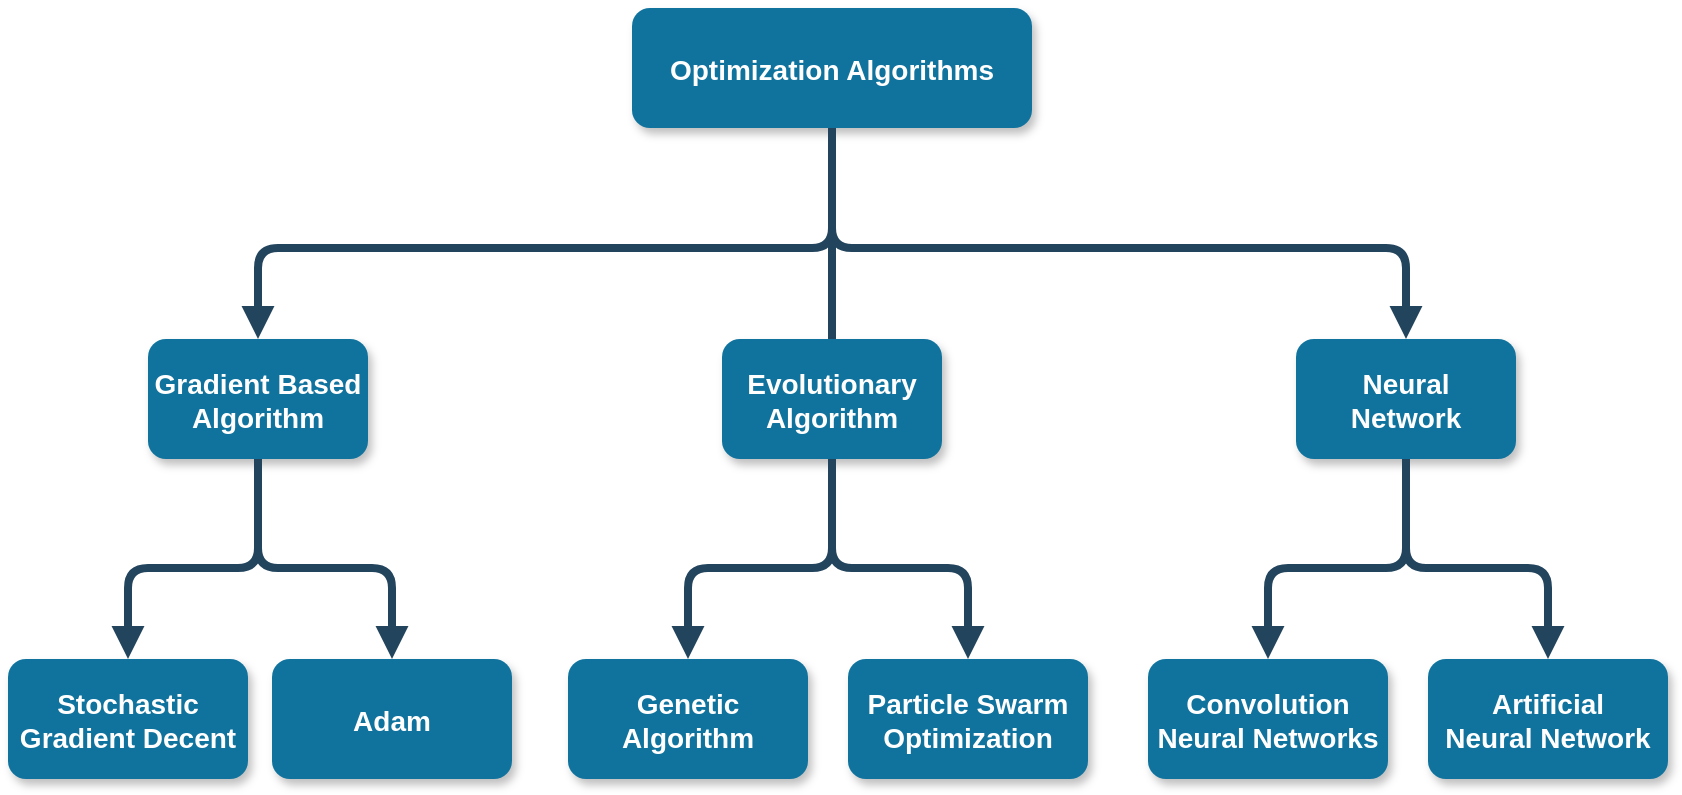 <mxfile version="18.0.3" type="device"><diagram name="Page-1" id="97916047-d0de-89f5-080d-49f4d83e522f"><mxGraphModel dx="1422" dy="734" grid="1" gridSize="10" guides="1" tooltips="1" connect="1" arrows="1" fold="1" page="1" pageScale="1.5" pageWidth="1169" pageHeight="827" background="none" math="0" shadow="0"><root><mxCell id="0"/><mxCell id="1" parent="0"/><mxCell id="2" value="Optimization Algorithms" style="rounded=1;fillColor=#10739E;strokeColor=none;shadow=1;gradientColor=none;fontStyle=1;fontColor=#FFFFFF;fontSize=14;" parent="1" vertex="1"><mxGeometry x="312" width="200" height="60" as="geometry"/></mxCell><mxCell id="4" value="Gradient Based&#10;Algorithm" style="rounded=1;fillColor=#10739E;strokeColor=none;shadow=1;gradientColor=none;fontStyle=1;fontColor=#FFFFFF;fontSize=14;" parent="1" vertex="1"><mxGeometry x="70" y="165.5" width="110" height="60" as="geometry"/></mxCell><mxCell id="6" value="Neural&#10;Network" style="rounded=1;fillColor=#10739E;strokeColor=none;shadow=1;gradientColor=none;fontStyle=1;fontColor=#FFFFFF;fontSize=14;" parent="1" vertex="1"><mxGeometry x="644" y="165.5" width="110" height="60" as="geometry"/></mxCell><mxCell id="8" value="Stochastic&#10;Gradient Decent" style="rounded=1;fillColor=#10739E;strokeColor=none;shadow=1;gradientColor=none;fontStyle=1;fontColor=#FFFFFF;fontSize=14;" parent="1" vertex="1"><mxGeometry y="325.5" width="120" height="60" as="geometry"/></mxCell><mxCell id="13" value="Adam" style="rounded=1;fillColor=#10739E;strokeColor=none;shadow=1;gradientColor=none;fontStyle=1;fontColor=#FFFFFF;fontSize=14;" parent="1" vertex="1"><mxGeometry x="132" y="325.5" width="120" height="60" as="geometry"/></mxCell><mxCell id="18" value="Genetic&#10;Algorithm" style="rounded=1;fillColor=#10739E;strokeColor=none;shadow=1;gradientColor=none;fontStyle=1;fontColor=#FFFFFF;fontSize=14;" parent="1" vertex="1"><mxGeometry x="280" y="325.5" width="120" height="60" as="geometry"/></mxCell><mxCell id="19" value="Particle Swarm&#10;Optimization" style="rounded=1;fillColor=#10739E;strokeColor=none;shadow=1;gradientColor=none;fontStyle=1;fontColor=#FFFFFF;fontSize=14;" parent="1" vertex="1"><mxGeometry x="420" y="325.5" width="120" height="60" as="geometry"/></mxCell><mxCell id="23" value="Convolution&#10;Neural Networks" style="rounded=1;fillColor=#10739E;strokeColor=none;shadow=1;gradientColor=none;fontStyle=1;fontColor=#FFFFFF;fontSize=14;" parent="1" vertex="1"><mxGeometry x="570" y="325.5" width="120" height="60" as="geometry"/></mxCell><mxCell id="31" value="" style="edgeStyle=elbowEdgeStyle;elbow=vertical;strokeWidth=4;endArrow=block;endFill=1;fontStyle=1;strokeColor=#23445D;exitX=0.5;exitY=1;exitDx=0;exitDy=0;labelBackgroundColor=default;fontColor=default;" parent="1" source="2" target="4" edge="1"><mxGeometry x="-338" y="-244.5" width="100" height="100" as="geometry"><mxPoint x="412" y="-4.5" as="sourcePoint"/><mxPoint x="-238" y="-244.5" as="targetPoint"/><Array as="points"><mxPoint x="270" y="120"/><mxPoint x="160" y="30"/></Array></mxGeometry></mxCell><mxCell id="32" value="" style="edgeStyle=elbowEdgeStyle;elbow=vertical;strokeWidth=4;endArrow=block;endFill=1;fontStyle=1;strokeColor=#23445D;exitX=0.5;exitY=1;exitDx=0;exitDy=0;labelBackgroundColor=default;fontColor=default;" parent="1" source="2" target="6" edge="1"><mxGeometry x="-338" y="-244.5" width="100" height="100" as="geometry"><mxPoint x="412" y="-4.5" as="sourcePoint"/><mxPoint x="-238" y="-244.5" as="targetPoint"/><Array as="points"><mxPoint x="560" y="120"/></Array></mxGeometry></mxCell><mxCell id="34" value="" style="edgeStyle=elbowEdgeStyle;elbow=vertical;strokeWidth=4;endArrow=block;endFill=1;fontStyle=1;strokeColor=#23445D;exitX=0.5;exitY=1;exitDx=0;exitDy=0;entryX=0.5;entryY=0;entryDx=0;entryDy=0;" parent="1" source="4" target="8" edge="1"><mxGeometry x="-208" y="-124.5" width="100" height="100" as="geometry"><mxPoint x="542" y="115.5" as="sourcePoint"/><mxPoint x="90" y="440" as="targetPoint"/><Array as="points"><mxPoint x="140" y="280"/><mxPoint x="150" y="280"/><mxPoint x="190" y="280"/></Array></mxGeometry></mxCell><mxCell id="37" value="" style="edgeStyle=elbowEdgeStyle;elbow=vertical;strokeWidth=4;endArrow=block;endFill=1;fontStyle=1;strokeColor=#23445D;startArrow=none;exitX=0.5;exitY=1;exitDx=0;exitDy=0;entryX=0.5;entryY=0;entryDx=0;entryDy=0;" parent="1" source="6" target="23" edge="1"><mxGeometry x="-484" y="-244.5" width="100" height="100" as="geometry"><mxPoint x="266" y="-4.5" as="sourcePoint"/><mxPoint x="686" y="210" as="targetPoint"/><Array as="points"><mxPoint x="650" y="280"/><mxPoint x="694" y="250"/></Array></mxGeometry></mxCell><mxCell id="54" value="" style="edgeStyle=elbowEdgeStyle;elbow=vertical;strokeWidth=4;endArrow=block;endFill=1;fontStyle=1;strokeColor=#23445D;exitX=0.5;exitY=1;exitDx=0;exitDy=0;entryX=0.5;entryY=0;entryDx=0;entryDy=0;" parent="1" source="4" target="13" edge="1"><mxGeometry x="-208" y="-124.5" width="100" height="100" as="geometry"><mxPoint x="542" y="115.5" as="sourcePoint"/><mxPoint x="-108" y="-124.5" as="targetPoint"/><Array as="points"><mxPoint x="220" y="280"/><mxPoint x="422" y="265.5"/></Array></mxGeometry></mxCell><mxCell id="55" value="" style="edgeStyle=elbowEdgeStyle;elbow=vertical;strokeWidth=4;endArrow=block;endFill=1;fontStyle=1;strokeColor=#23445D;exitX=0.5;exitY=1;exitDx=0;exitDy=0;entryX=0.5;entryY=0;entryDx=0;entryDy=0;" parent="1" source="5" target="18" edge="1"><mxGeometry x="-338" y="-244.5" width="100" height="100" as="geometry"><mxPoint x="412" y="-140" as="sourcePoint"/><mxPoint x="-238" y="-244.5" as="targetPoint"/><Array as="points"><mxPoint x="370" y="280"/><mxPoint x="340" y="190"/></Array></mxGeometry></mxCell><mxCell id="5" value="Evolutionary&#10;Algorithm" style="rounded=1;fillColor=#10739E;strokeColor=none;shadow=1;gradientColor=none;fontStyle=1;fontColor=#FFFFFF;fontSize=14;" parent="1" vertex="1"><mxGeometry x="357" y="165.5" width="110" height="60" as="geometry"/></mxCell><mxCell id="U_HNk7aZI_GKVhZ9sqsv-55" value="" style="edgeStyle=elbowEdgeStyle;elbow=vertical;strokeWidth=4;endArrow=none;endFill=1;fontStyle=1;strokeColor=#23445D;exitX=0.5;exitY=1;exitDx=0;exitDy=0;" parent="1" source="2" target="5" edge="1"><mxGeometry x="-338" y="-244.5" width="100" height="100" as="geometry"><mxPoint x="412" y="-4.5" as="sourcePoint"/><mxPoint x="832" y="205.5" as="targetPoint"/><Array as="points"/></mxGeometry></mxCell><mxCell id="U_HNk7aZI_GKVhZ9sqsv-58" value="" style="edgeStyle=elbowEdgeStyle;elbow=vertical;strokeWidth=4;endArrow=block;endFill=1;fontStyle=1;strokeColor=#23445D;exitX=0.5;exitY=1;exitDx=0;exitDy=0;entryX=0.5;entryY=0;entryDx=0;entryDy=0;" parent="1" source="6" target="U_HNk7aZI_GKVhZ9sqsv-61" edge="1"><mxGeometry x="-69" y="-630" width="100" height="100" as="geometry"><mxPoint x="681.0" y="-160" as="sourcePoint"/><mxPoint x="944" y="325.5" as="targetPoint"/><Array as="points"><mxPoint x="750" y="280"/><mxPoint x="934" y="280"/><mxPoint x="774" y="270"/><mxPoint x="609" y="-195.5"/></Array></mxGeometry></mxCell><mxCell id="U_HNk7aZI_GKVhZ9sqsv-59" value="" style="edgeStyle=elbowEdgeStyle;elbow=vertical;strokeWidth=4;endArrow=block;endFill=1;fontStyle=1;strokeColor=#23445D;exitX=0.5;exitY=1;exitDx=0;exitDy=0;entryX=0.5;entryY=0;entryDx=0;entryDy=0;" parent="1" source="5" target="19" edge="1"><mxGeometry x="-163" y="-224.5" width="100" height="100" as="geometry"><mxPoint x="587.0" y="245.5" as="sourcePoint"/><mxPoint x="440" y="345.5" as="targetPoint"/><Array as="points"><mxPoint x="450" y="280"/><mxPoint x="470" y="260"/><mxPoint x="450" y="280"/><mxPoint x="515" y="210"/></Array></mxGeometry></mxCell><mxCell id="U_HNk7aZI_GKVhZ9sqsv-61" value="Artificial&#10;Neural Network" style="rounded=1;fillColor=#10739E;strokeColor=none;shadow=1;gradientColor=none;fontStyle=1;fontColor=#FFFFFF;fontSize=14;" parent="1" vertex="1"><mxGeometry x="710" y="325.5" width="120" height="60" as="geometry"/></mxCell></root></mxGraphModel></diagram></mxfile>